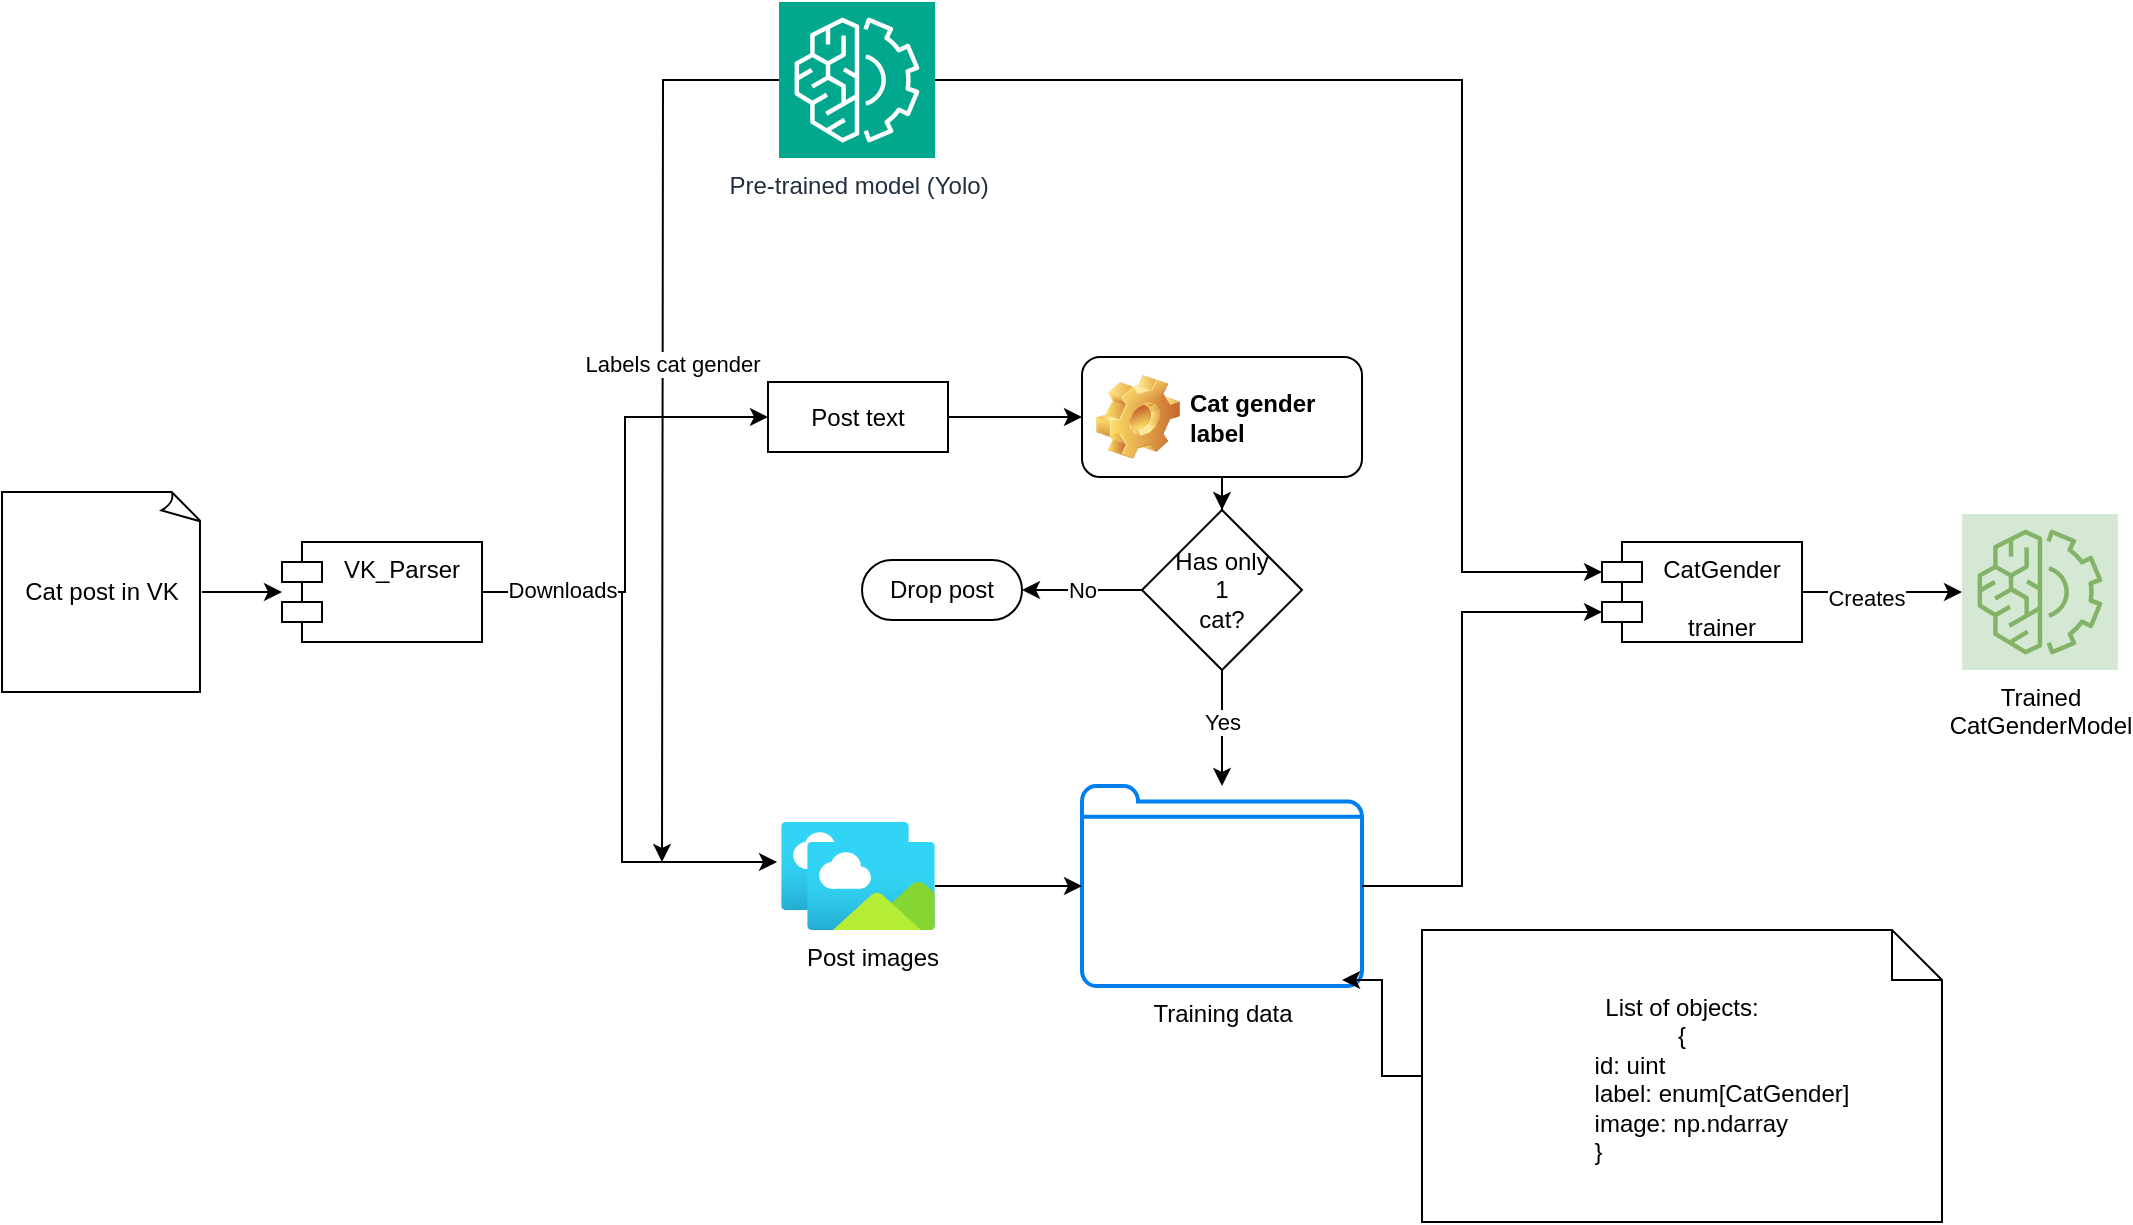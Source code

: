 <mxfile version="24.8.0">
  <diagram name="Страница 1" id="xFxOA301gsr8KIwCS7wJ">
    <mxGraphModel dx="2261" dy="746" grid="1" gridSize="10" guides="1" tooltips="1" connect="1" arrows="1" fold="1" page="1" pageScale="1" pageWidth="827" pageHeight="1169" math="0" shadow="0">
      <root>
        <mxCell id="0" />
        <mxCell id="1" parent="0" />
        <mxCell id="NGGrgc-CBntSDlkURmZ5-9" style="edgeStyle=orthogonalEdgeStyle;rounded=0;orthogonalLoop=1;jettySize=auto;html=1;exitX=1;exitY=0.5;exitDx=0;exitDy=0;entryX=0;entryY=0.5;entryDx=0;entryDy=0;" parent="1" source="NGGrgc-CBntSDlkURmZ5-2" target="NGGrgc-CBntSDlkURmZ5-5" edge="1">
          <mxGeometry relative="1" as="geometry" />
        </mxCell>
        <mxCell id="NGGrgc-CBntSDlkURmZ5-2" value="VK_Parser&lt;div&gt;&lt;br&gt;&lt;/div&gt;" style="shape=module;align=left;spacingLeft=20;align=center;verticalAlign=top;whiteSpace=wrap;html=1;" parent="1" vertex="1">
          <mxGeometry x="50" y="400" width="100" height="50" as="geometry" />
        </mxCell>
        <mxCell id="NGGrgc-CBntSDlkURmZ5-17" value="" style="edgeStyle=orthogonalEdgeStyle;rounded=0;orthogonalLoop=1;jettySize=auto;html=1;" parent="1" source="NGGrgc-CBntSDlkURmZ5-5" target="NGGrgc-CBntSDlkURmZ5-16" edge="1">
          <mxGeometry relative="1" as="geometry" />
        </mxCell>
        <mxCell id="NGGrgc-CBntSDlkURmZ5-5" value="Post text" style="rounded=0;whiteSpace=wrap;html=1;" parent="1" vertex="1">
          <mxGeometry x="293" y="320" width="90" height="35" as="geometry" />
        </mxCell>
        <mxCell id="NGGrgc-CBntSDlkURmZ5-8" value="" style="group" parent="1" vertex="1" connectable="0">
          <mxGeometry x="299.5" y="540" width="77" height="54" as="geometry" />
        </mxCell>
        <mxCell id="NGGrgc-CBntSDlkURmZ5-7" value="" style="image;aspect=fixed;html=1;points=[];align=center;fontSize=12;image=img/lib/azure2/general/Image.svg;" parent="NGGrgc-CBntSDlkURmZ5-8" vertex="1">
          <mxGeometry width="64" height="44" as="geometry" />
        </mxCell>
        <mxCell id="NGGrgc-CBntSDlkURmZ5-6" value="Post images" style="image;aspect=fixed;html=1;points=[];align=center;fontSize=12;image=img/lib/azure2/general/Image.svg;" parent="NGGrgc-CBntSDlkURmZ5-8" vertex="1">
          <mxGeometry x="13" y="10" width="64" height="44" as="geometry" />
        </mxCell>
        <mxCell id="NGGrgc-CBntSDlkURmZ5-10" style="edgeStyle=orthogonalEdgeStyle;rounded=0;orthogonalLoop=1;jettySize=auto;html=1;exitX=1;exitY=0.5;exitDx=0;exitDy=0;entryX=-0.031;entryY=0.455;entryDx=0;entryDy=0;entryPerimeter=0;" parent="1" source="NGGrgc-CBntSDlkURmZ5-2" target="NGGrgc-CBntSDlkURmZ5-7" edge="1">
          <mxGeometry relative="1" as="geometry">
            <Array as="points">
              <mxPoint x="220" y="425" />
              <mxPoint x="220" y="560" />
            </Array>
          </mxGeometry>
        </mxCell>
        <mxCell id="NGGrgc-CBntSDlkURmZ5-11" value="Downloads" style="edgeLabel;html=1;align=center;verticalAlign=middle;resizable=0;points=[];" parent="NGGrgc-CBntSDlkURmZ5-10" vertex="1" connectable="0">
          <mxGeometry x="-0.561" y="3" relative="1" as="geometry">
            <mxPoint x="-22" y="2" as="offset" />
          </mxGeometry>
        </mxCell>
        <mxCell id="NGGrgc-CBntSDlkURmZ5-14" value="" style="edgeStyle=orthogonalEdgeStyle;rounded=0;orthogonalLoop=1;jettySize=auto;html=1;" parent="1" source="NGGrgc-CBntSDlkURmZ5-13" edge="1">
          <mxGeometry relative="1" as="geometry">
            <mxPoint x="240" y="560" as="targetPoint" />
          </mxGeometry>
        </mxCell>
        <mxCell id="NGGrgc-CBntSDlkURmZ5-15" value="Labels cat gender" style="edgeLabel;html=1;align=center;verticalAlign=middle;resizable=0;points=[];" parent="NGGrgc-CBntSDlkURmZ5-14" vertex="1" connectable="0">
          <mxGeometry x="-0.111" y="4" relative="1" as="geometry">
            <mxPoint as="offset" />
          </mxGeometry>
        </mxCell>
        <mxCell id="NGGrgc-CBntSDlkURmZ5-23" style="edgeStyle=orthogonalEdgeStyle;rounded=0;orthogonalLoop=1;jettySize=auto;html=1;exitX=1;exitY=0.5;exitDx=0;exitDy=0;exitPerimeter=0;entryX=0;entryY=0;entryDx=0;entryDy=15;entryPerimeter=0;" parent="1" source="NGGrgc-CBntSDlkURmZ5-13" target="NGGrgc-CBntSDlkURmZ5-22" edge="1">
          <mxGeometry relative="1" as="geometry">
            <Array as="points">
              <mxPoint x="640" y="169" />
              <mxPoint x="640" y="415" />
            </Array>
          </mxGeometry>
        </mxCell>
        <mxCell id="NGGrgc-CBntSDlkURmZ5-13" value="Pre-trained model (Yolo)" style="sketch=0;points=[[0,0,0],[0.25,0,0],[0.5,0,0],[0.75,0,0],[1,0,0],[0,1,0],[0.25,1,0],[0.5,1,0],[0.75,1,0],[1,1,0],[0,0.25,0],[0,0.5,0],[0,0.75,0],[1,0.25,0],[1,0.5,0],[1,0.75,0]];outlineConnect=0;fontColor=#232F3E;fillColor=#01A88D;strokeColor=#ffffff;dashed=0;verticalLabelPosition=bottom;verticalAlign=top;align=center;html=1;fontSize=12;fontStyle=0;aspect=fixed;shape=mxgraph.aws4.resourceIcon;resIcon=mxgraph.aws4.machine_learning;" parent="1" vertex="1">
          <mxGeometry x="298.5" y="130" width="78" height="78" as="geometry" />
        </mxCell>
        <mxCell id="BWA19FkMfY4WhL8wJEGs-15" value="" style="edgeStyle=orthogonalEdgeStyle;rounded=0;orthogonalLoop=1;jettySize=auto;html=1;" edge="1" parent="1" source="NGGrgc-CBntSDlkURmZ5-16" target="BWA19FkMfY4WhL8wJEGs-14">
          <mxGeometry relative="1" as="geometry" />
        </mxCell>
        <mxCell id="NGGrgc-CBntSDlkURmZ5-16" value="Cat gender label" style="label;whiteSpace=wrap;html=1;image=img/clipart/Gear_128x128.png" parent="1" vertex="1">
          <mxGeometry x="450" y="307.5" width="140" height="60" as="geometry" />
        </mxCell>
        <mxCell id="NGGrgc-CBntSDlkURmZ5-18" value="Training data" style="html=1;verticalLabelPosition=bottom;align=center;labelBackgroundColor=#ffffff;verticalAlign=top;strokeWidth=2;strokeColor=#0080F0;shadow=0;dashed=0;shape=mxgraph.ios7.icons.folder;" parent="1" vertex="1">
          <mxGeometry x="450" y="522" width="140" height="100" as="geometry" />
        </mxCell>
        <mxCell id="NGGrgc-CBntSDlkURmZ5-19" value="" style="edgeStyle=orthogonalEdgeStyle;rounded=0;orthogonalLoop=1;jettySize=auto;html=1;" parent="1" source="NGGrgc-CBntSDlkURmZ5-6" target="NGGrgc-CBntSDlkURmZ5-18" edge="1">
          <mxGeometry relative="1" as="geometry" />
        </mxCell>
        <mxCell id="NGGrgc-CBntSDlkURmZ5-27" value="" style="edgeStyle=orthogonalEdgeStyle;rounded=0;orthogonalLoop=1;jettySize=auto;html=1;" parent="1" source="NGGrgc-CBntSDlkURmZ5-22" target="NGGrgc-CBntSDlkURmZ5-26" edge="1">
          <mxGeometry relative="1" as="geometry" />
        </mxCell>
        <mxCell id="NGGrgc-CBntSDlkURmZ5-28" value="Creates" style="edgeLabel;html=1;align=center;verticalAlign=middle;resizable=0;points=[];" parent="NGGrgc-CBntSDlkURmZ5-27" vertex="1" connectable="0">
          <mxGeometry x="-0.2" y="-3" relative="1" as="geometry">
            <mxPoint as="offset" />
          </mxGeometry>
        </mxCell>
        <mxCell id="NGGrgc-CBntSDlkURmZ5-22" value="&lt;div&gt;CatGender&lt;/div&gt;&lt;div&gt;&lt;br&gt;&lt;/div&gt;&lt;div&gt;trainer&lt;/div&gt;" style="shape=module;align=left;spacingLeft=20;align=center;verticalAlign=top;whiteSpace=wrap;html=1;" parent="1" vertex="1">
          <mxGeometry x="710" y="400" width="100" height="50" as="geometry" />
        </mxCell>
        <mxCell id="NGGrgc-CBntSDlkURmZ5-25" style="edgeStyle=orthogonalEdgeStyle;rounded=0;orthogonalLoop=1;jettySize=auto;html=1;entryX=0;entryY=0;entryDx=0;entryDy=35;entryPerimeter=0;" parent="1" source="NGGrgc-CBntSDlkURmZ5-18" target="NGGrgc-CBntSDlkURmZ5-22" edge="1">
          <mxGeometry relative="1" as="geometry">
            <mxPoint x="590" y="572" as="sourcePoint" />
            <mxPoint x="910" y="445" as="targetPoint" />
            <Array as="points">
              <mxPoint x="640" y="572" />
              <mxPoint x="640" y="435" />
            </Array>
          </mxGeometry>
        </mxCell>
        <mxCell id="NGGrgc-CBntSDlkURmZ5-26" value="Trained&lt;div&gt;CatGenderModel&lt;/div&gt;" style="sketch=0;points=[[0,0,0],[0.25,0,0],[0.5,0,0],[0.75,0,0],[1,0,0],[0,1,0],[0.25,1,0],[0.5,1,0],[0.75,1,0],[1,1,0],[0,0.25,0],[0,0.5,0],[0,0.75,0],[1,0.25,0],[1,0.5,0],[1,0.75,0]];outlineConnect=0;fillColor=#d5e8d4;strokeColor=#82b366;dashed=0;verticalLabelPosition=bottom;verticalAlign=top;align=center;html=1;fontSize=12;fontStyle=0;aspect=fixed;shape=mxgraph.aws4.resourceIcon;resIcon=mxgraph.aws4.machine_learning;" parent="1" vertex="1">
          <mxGeometry x="890" y="386" width="78" height="78" as="geometry" />
        </mxCell>
        <mxCell id="BWA19FkMfY4WhL8wJEGs-9" value="List of objects:&lt;div&gt;&lt;span style=&quot;background-color: initial;&quot;&gt;{&lt;/span&gt;&lt;div&gt;&lt;blockquote style=&quot;margin: 0 0 0 40px; border: none; padding: 0px;&quot;&gt;&lt;div style=&quot;text-align: right;&quot;&gt;&lt;div style=&quot;text-align: justify;&quot;&gt;&lt;span style=&quot;background-color: initial;&quot;&gt;id: uint&lt;/span&gt;&lt;/div&gt;&lt;span style=&quot;background-color: initial;&quot;&gt;&lt;div style=&quot;text-align: justify;&quot;&gt;&lt;span style=&quot;background-color: initial;&quot;&gt;label: enum[CatGender]&lt;/span&gt;&lt;/div&gt;&lt;/span&gt;&lt;span style=&quot;background-color: initial;&quot;&gt;&lt;div style=&quot;text-align: justify;&quot;&gt;&lt;span style=&quot;background-color: initial;&quot;&gt;image: np.ndarray&lt;/span&gt;&lt;/div&gt;&lt;div style=&quot;text-align: justify;&quot;&gt;&lt;span style=&quot;background-color: initial; text-align: center;&quot;&gt;}&lt;/span&gt;&lt;/div&gt;&lt;/span&gt;&lt;/div&gt;&lt;/blockquote&gt;&lt;/div&gt;&lt;/div&gt;" style="shape=note2;boundedLbl=1;whiteSpace=wrap;html=1;size=25;verticalAlign=top;align=center;" vertex="1" parent="1">
          <mxGeometry x="620" y="594" width="260" height="146" as="geometry" />
        </mxCell>
        <mxCell id="BWA19FkMfY4WhL8wJEGs-10" style="edgeStyle=orthogonalEdgeStyle;rounded=0;orthogonalLoop=1;jettySize=auto;html=1;entryX=0.929;entryY=0.97;entryDx=0;entryDy=0;entryPerimeter=0;" edge="1" parent="1" source="BWA19FkMfY4WhL8wJEGs-9" target="NGGrgc-CBntSDlkURmZ5-18">
          <mxGeometry relative="1" as="geometry" />
        </mxCell>
        <mxCell id="BWA19FkMfY4WhL8wJEGs-13" value="" style="edgeStyle=orthogonalEdgeStyle;rounded=0;orthogonalLoop=1;jettySize=auto;html=1;" edge="1" parent="1" source="BWA19FkMfY4WhL8wJEGs-11" target="NGGrgc-CBntSDlkURmZ5-2">
          <mxGeometry relative="1" as="geometry" />
        </mxCell>
        <mxCell id="BWA19FkMfY4WhL8wJEGs-11" value="Cat post in VK" style="whiteSpace=wrap;html=1;shape=mxgraph.basic.document" vertex="1" parent="1">
          <mxGeometry x="-90" y="375" width="100" height="100" as="geometry" />
        </mxCell>
        <mxCell id="BWA19FkMfY4WhL8wJEGs-16" value="" style="edgeStyle=orthogonalEdgeStyle;rounded=0;orthogonalLoop=1;jettySize=auto;html=1;" edge="1" parent="1" source="BWA19FkMfY4WhL8wJEGs-14" target="NGGrgc-CBntSDlkURmZ5-18">
          <mxGeometry relative="1" as="geometry" />
        </mxCell>
        <mxCell id="BWA19FkMfY4WhL8wJEGs-17" value="Yes" style="edgeLabel;html=1;align=center;verticalAlign=middle;resizable=0;points=[];" vertex="1" connectable="0" parent="BWA19FkMfY4WhL8wJEGs-16">
          <mxGeometry x="-0.103" y="3" relative="1" as="geometry">
            <mxPoint x="-3" as="offset" />
          </mxGeometry>
        </mxCell>
        <mxCell id="BWA19FkMfY4WhL8wJEGs-19" value="" style="edgeStyle=orthogonalEdgeStyle;rounded=0;orthogonalLoop=1;jettySize=auto;html=1;" edge="1" parent="1" source="BWA19FkMfY4WhL8wJEGs-14" target="BWA19FkMfY4WhL8wJEGs-18">
          <mxGeometry relative="1" as="geometry" />
        </mxCell>
        <mxCell id="BWA19FkMfY4WhL8wJEGs-20" value="No" style="edgeLabel;html=1;align=center;verticalAlign=middle;resizable=0;points=[];" vertex="1" connectable="0" parent="BWA19FkMfY4WhL8wJEGs-19">
          <mxGeometry x="0.033" y="3" relative="1" as="geometry">
            <mxPoint x="1" y="-3" as="offset" />
          </mxGeometry>
        </mxCell>
        <mxCell id="BWA19FkMfY4WhL8wJEGs-14" value="Has only&lt;div&gt;1&lt;/div&gt;&lt;div&gt;cat?&lt;/div&gt;" style="rhombus;whiteSpace=wrap;html=1;" vertex="1" parent="1">
          <mxGeometry x="480" y="384" width="80" height="80" as="geometry" />
        </mxCell>
        <mxCell id="BWA19FkMfY4WhL8wJEGs-18" value="Drop post" style="html=1;dashed=0;whiteSpace=wrap;shape=mxgraph.dfd.start" vertex="1" parent="1">
          <mxGeometry x="340" y="409" width="80" height="30" as="geometry" />
        </mxCell>
      </root>
    </mxGraphModel>
  </diagram>
</mxfile>
